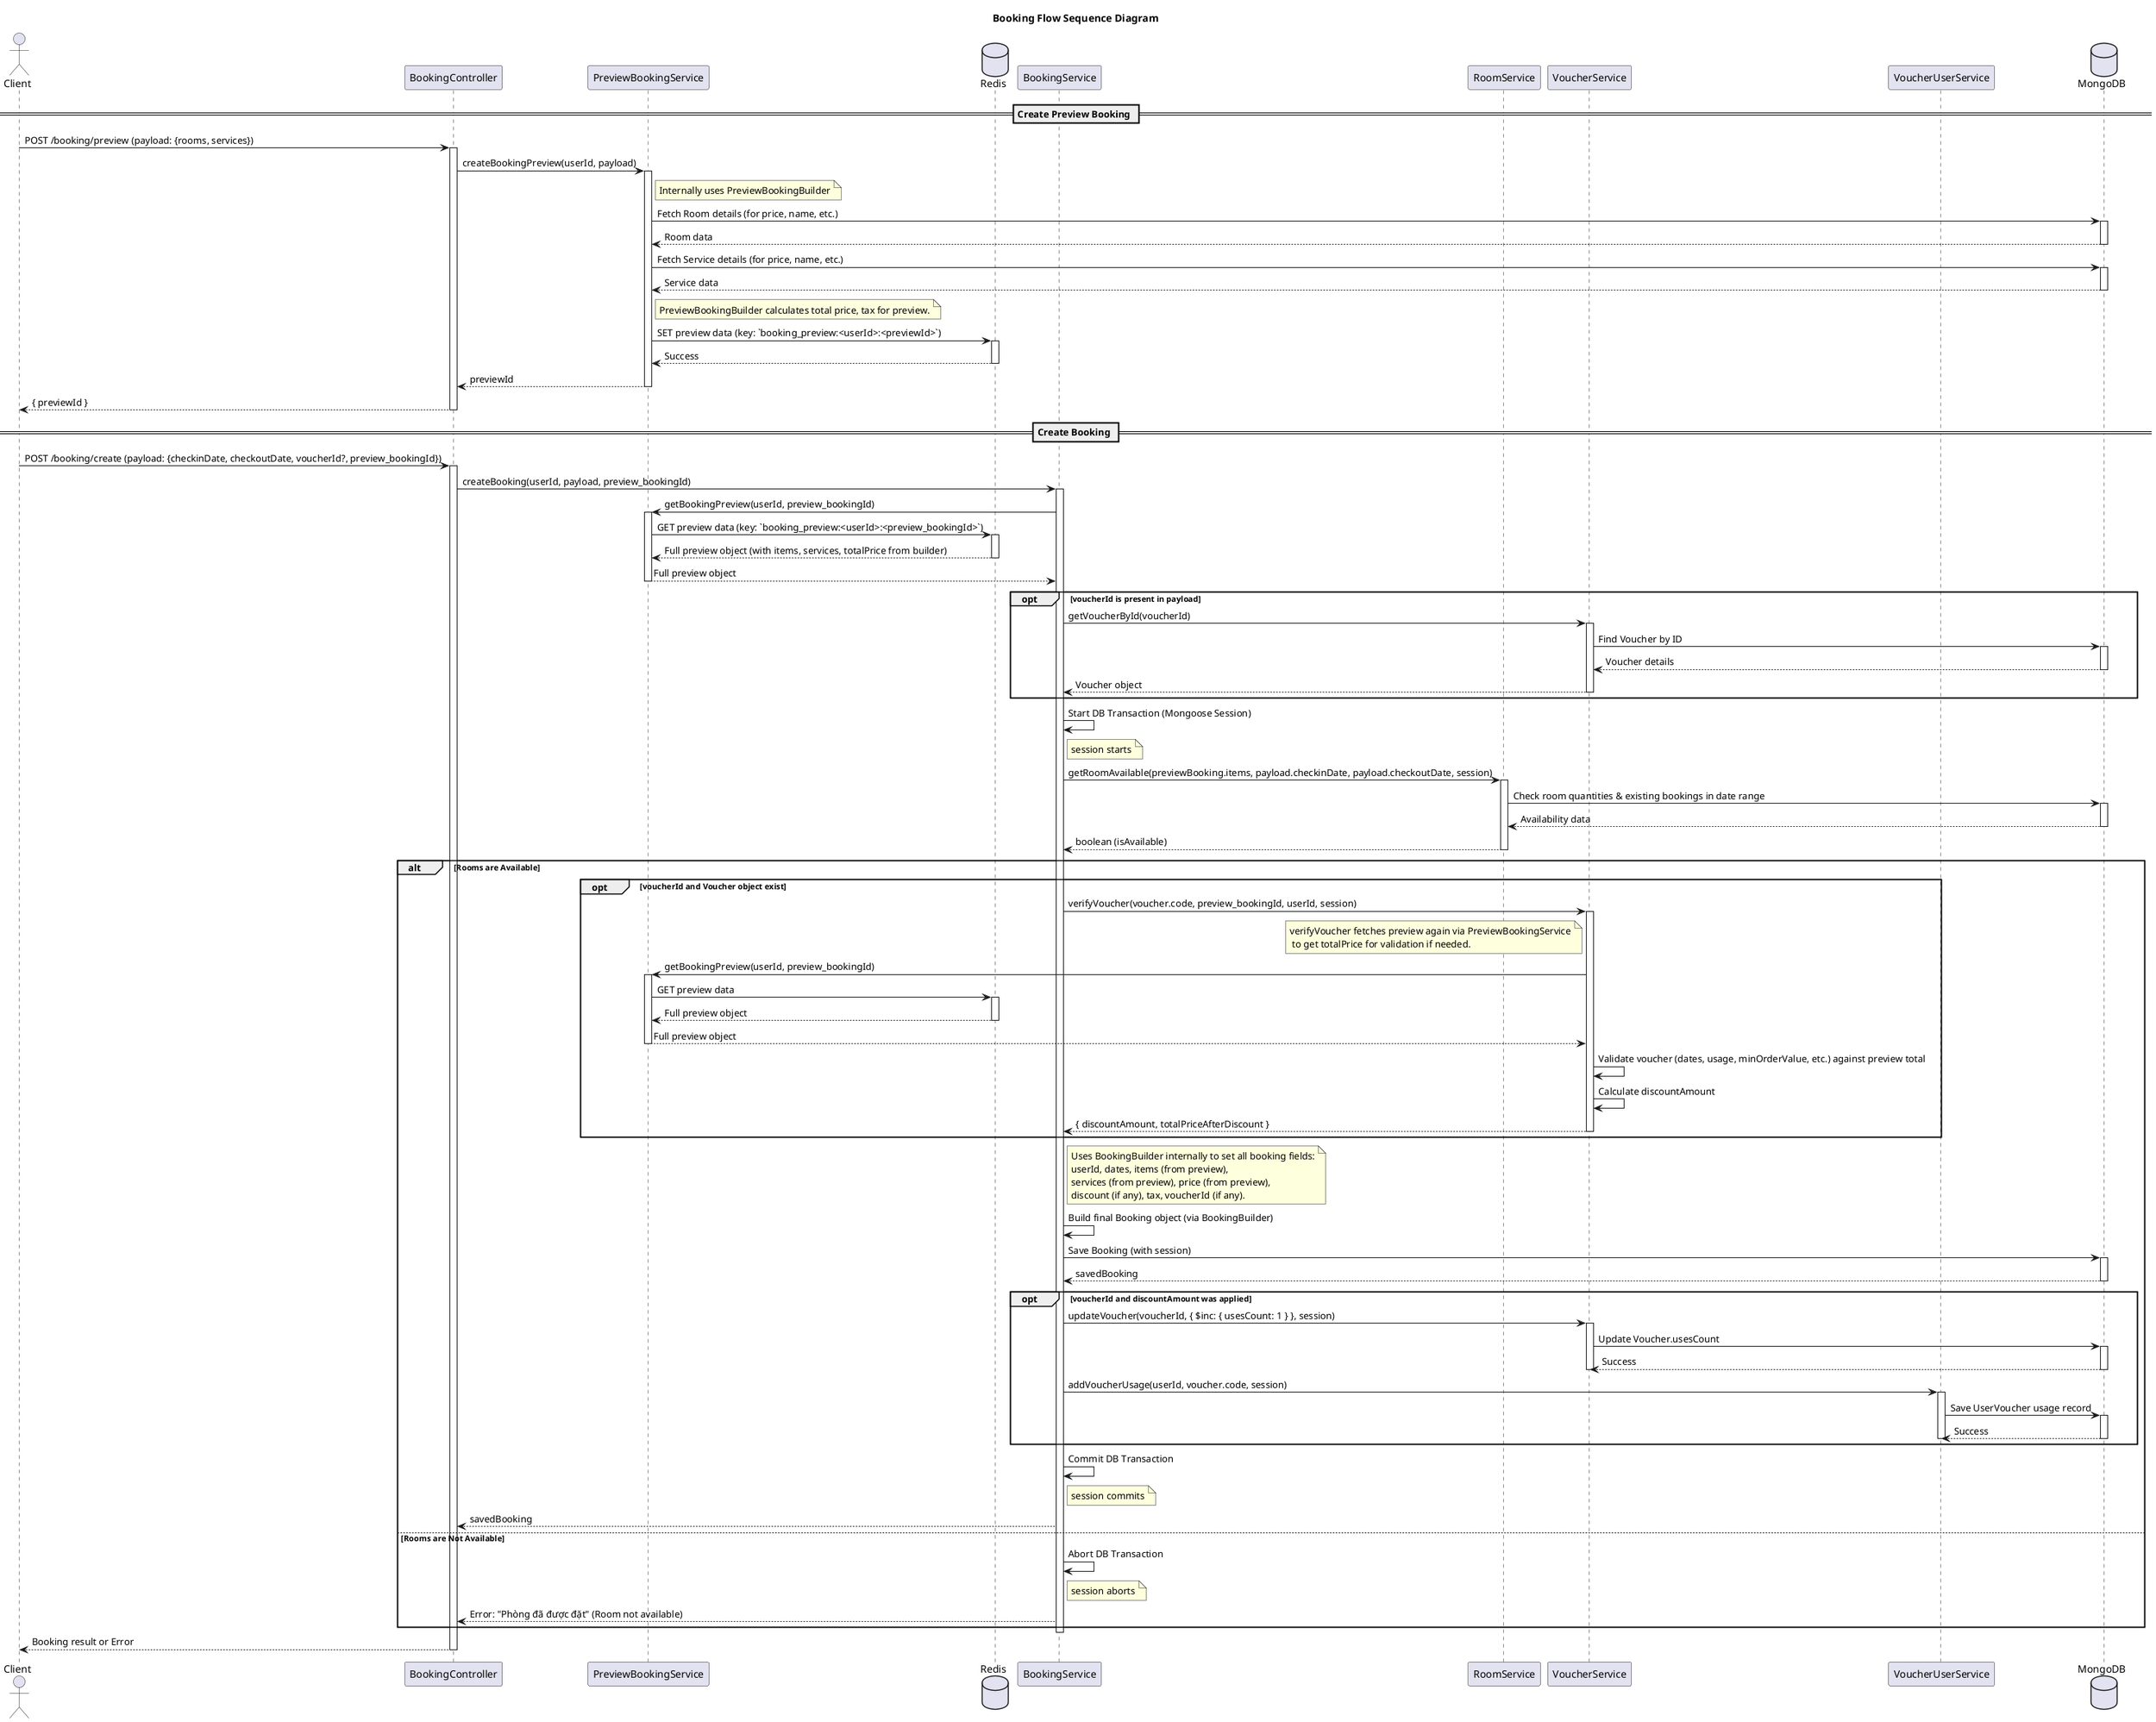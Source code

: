 @startuml
actor Client
participant BookingController
participant PreviewBookingService
database Redis
participant BookingService
participant RoomService
participant VoucherService
participant VoucherUserService
database MongoDB

title Booking Flow Sequence Diagram

== Create Preview Booking ==
Client -> BookingController: POST /booking/preview (payload: {rooms, services})
activate BookingController
BookingController -> PreviewBookingService: createBookingPreview(userId, payload)
    activate PreviewBookingService
    note right of PreviewBookingService: Internally uses PreviewBookingBuilder
    PreviewBookingService -> MongoDB: Fetch Room details (for price, name, etc.)
    activate MongoDB
    MongoDB --> PreviewBookingService: Room data
    deactivate MongoDB
    PreviewBookingService -> MongoDB: Fetch Service details (for price, name, etc.)
    activate MongoDB
    MongoDB --> PreviewBookingService: Service data
    deactivate MongoDB
    note right of PreviewBookingService: PreviewBookingBuilder calculates total price, tax for preview.
    PreviewBookingService -> Redis: SET preview data (key: `booking_preview:<userId>:<previewId>`)
    activate Redis
    Redis --> PreviewBookingService: Success
    deactivate Redis
    PreviewBookingService --> BookingController: previewId
    deactivate PreviewBookingService
BookingController --> Client: { previewId }
deactivate BookingController

== Create Booking ==
Client -> BookingController: POST /booking/create (payload: {checkinDate, checkoutDate, voucherId?, preview_bookingId})
activate BookingController
BookingController -> BookingService: createBooking(userId, payload, preview_bookingId)
    activate BookingService
    BookingService -> PreviewBookingService: getBookingPreview(userId, preview_bookingId)
        activate PreviewBookingService
        PreviewBookingService -> Redis: GET preview data (key: `booking_preview:<userId>:<preview_bookingId>`)
        activate Redis
        Redis --> PreviewBookingService: Full preview object (with items, services, totalPrice from builder)
        deactivate Redis
        PreviewBookingService --> BookingService: Full preview object
        deactivate PreviewBookingService

    opt voucherId is present in payload
        BookingService -> VoucherService: getVoucherById(voucherId)
            activate VoucherService
            VoucherService -> MongoDB: Find Voucher by ID
            activate MongoDB
            MongoDB --> VoucherService: Voucher details
            deactivate MongoDB
            VoucherService --> BookingService: Voucher object
            deactivate VoucherService
    end

    BookingService -> BookingService: Start DB Transaction (Mongoose Session)
    note right of BookingService: session starts

    BookingService -> RoomService: getRoomAvailable(previewBooking.items, payload.checkinDate, payload.checkoutDate, session)
        activate RoomService
        RoomService -> MongoDB: Check room quantities & existing bookings in date range
        activate MongoDB
        MongoDB --> RoomService: Availability data
        deactivate MongoDB
        RoomService --> BookingService: boolean (isAvailable)
        deactivate RoomService

    alt Rooms are Available
        opt voucherId and Voucher object exist
            BookingService -> VoucherService: verifyVoucher(voucher.code, preview_bookingId, userId, session)
                activate VoucherService
                note left of VoucherService: verifyVoucher fetches preview again via PreviewBookingService\n to get totalPrice for validation if needed.
                VoucherService -> PreviewBookingService: getBookingPreview(userId, preview_bookingId)
                    activate PreviewBookingService
                    PreviewBookingService -> Redis: GET preview data
                    activate Redis
                    Redis --> PreviewBookingService: Full preview object
                    deactivate Redis
                    PreviewBookingService --> VoucherService: Full preview object
                    deactivate PreviewBookingService
                VoucherService -> VoucherService: Validate voucher (dates, usage, minOrderValue, etc.) against preview total
                VoucherService -> VoucherService: Calculate discountAmount
                VoucherService --> BookingService: { discountAmount, totalPriceAfterDiscount }
                deactivate VoucherService
        end

        note right of BookingService: Uses BookingBuilder internally to set all booking fields:\nuserId, dates, items (from preview),\nservices (from preview), price (from preview),\ndiscount (if any), tax, voucherId (if any).
        BookingService -> BookingService: Build final Booking object (via BookingBuilder)

        BookingService -> MongoDB: Save Booking (with session)
        activate MongoDB
        MongoDB --> BookingService: savedBooking
        deactivate MongoDB

        opt voucherId and discountAmount was applied
            BookingService -> VoucherService: updateVoucher(voucherId, { $inc: { usesCount: 1 } }, session)
                activate VoucherService
                VoucherService -> MongoDB: Update Voucher.usesCount
                activate MongoDB
                MongoDB --> VoucherService: Success
                deactivate MongoDB
                deactivate VoucherService

            BookingService -> VoucherUserService: addVoucherUsage(userId, voucher.code, session)
                activate VoucherUserService
                VoucherUserService -> MongoDB: Save UserVoucher usage record
                activate MongoDB
                MongoDB --> VoucherUserService: Success
                deactivate MongoDB
                deactivate VoucherUserService
        end

        BookingService -> BookingService: Commit DB Transaction
        note right of BookingService: session commits
        BookingService --> BookingController: savedBooking
    else Rooms are Not Available
        BookingService -> BookingService: Abort DB Transaction
        note right of BookingService: session aborts
        BookingService --> BookingController: Error: "Phòng đã được đặt" (Room not available)
    end
    deactivate BookingService
BookingController --> Client: Booking result or Error
deactivate BookingController

@enduml